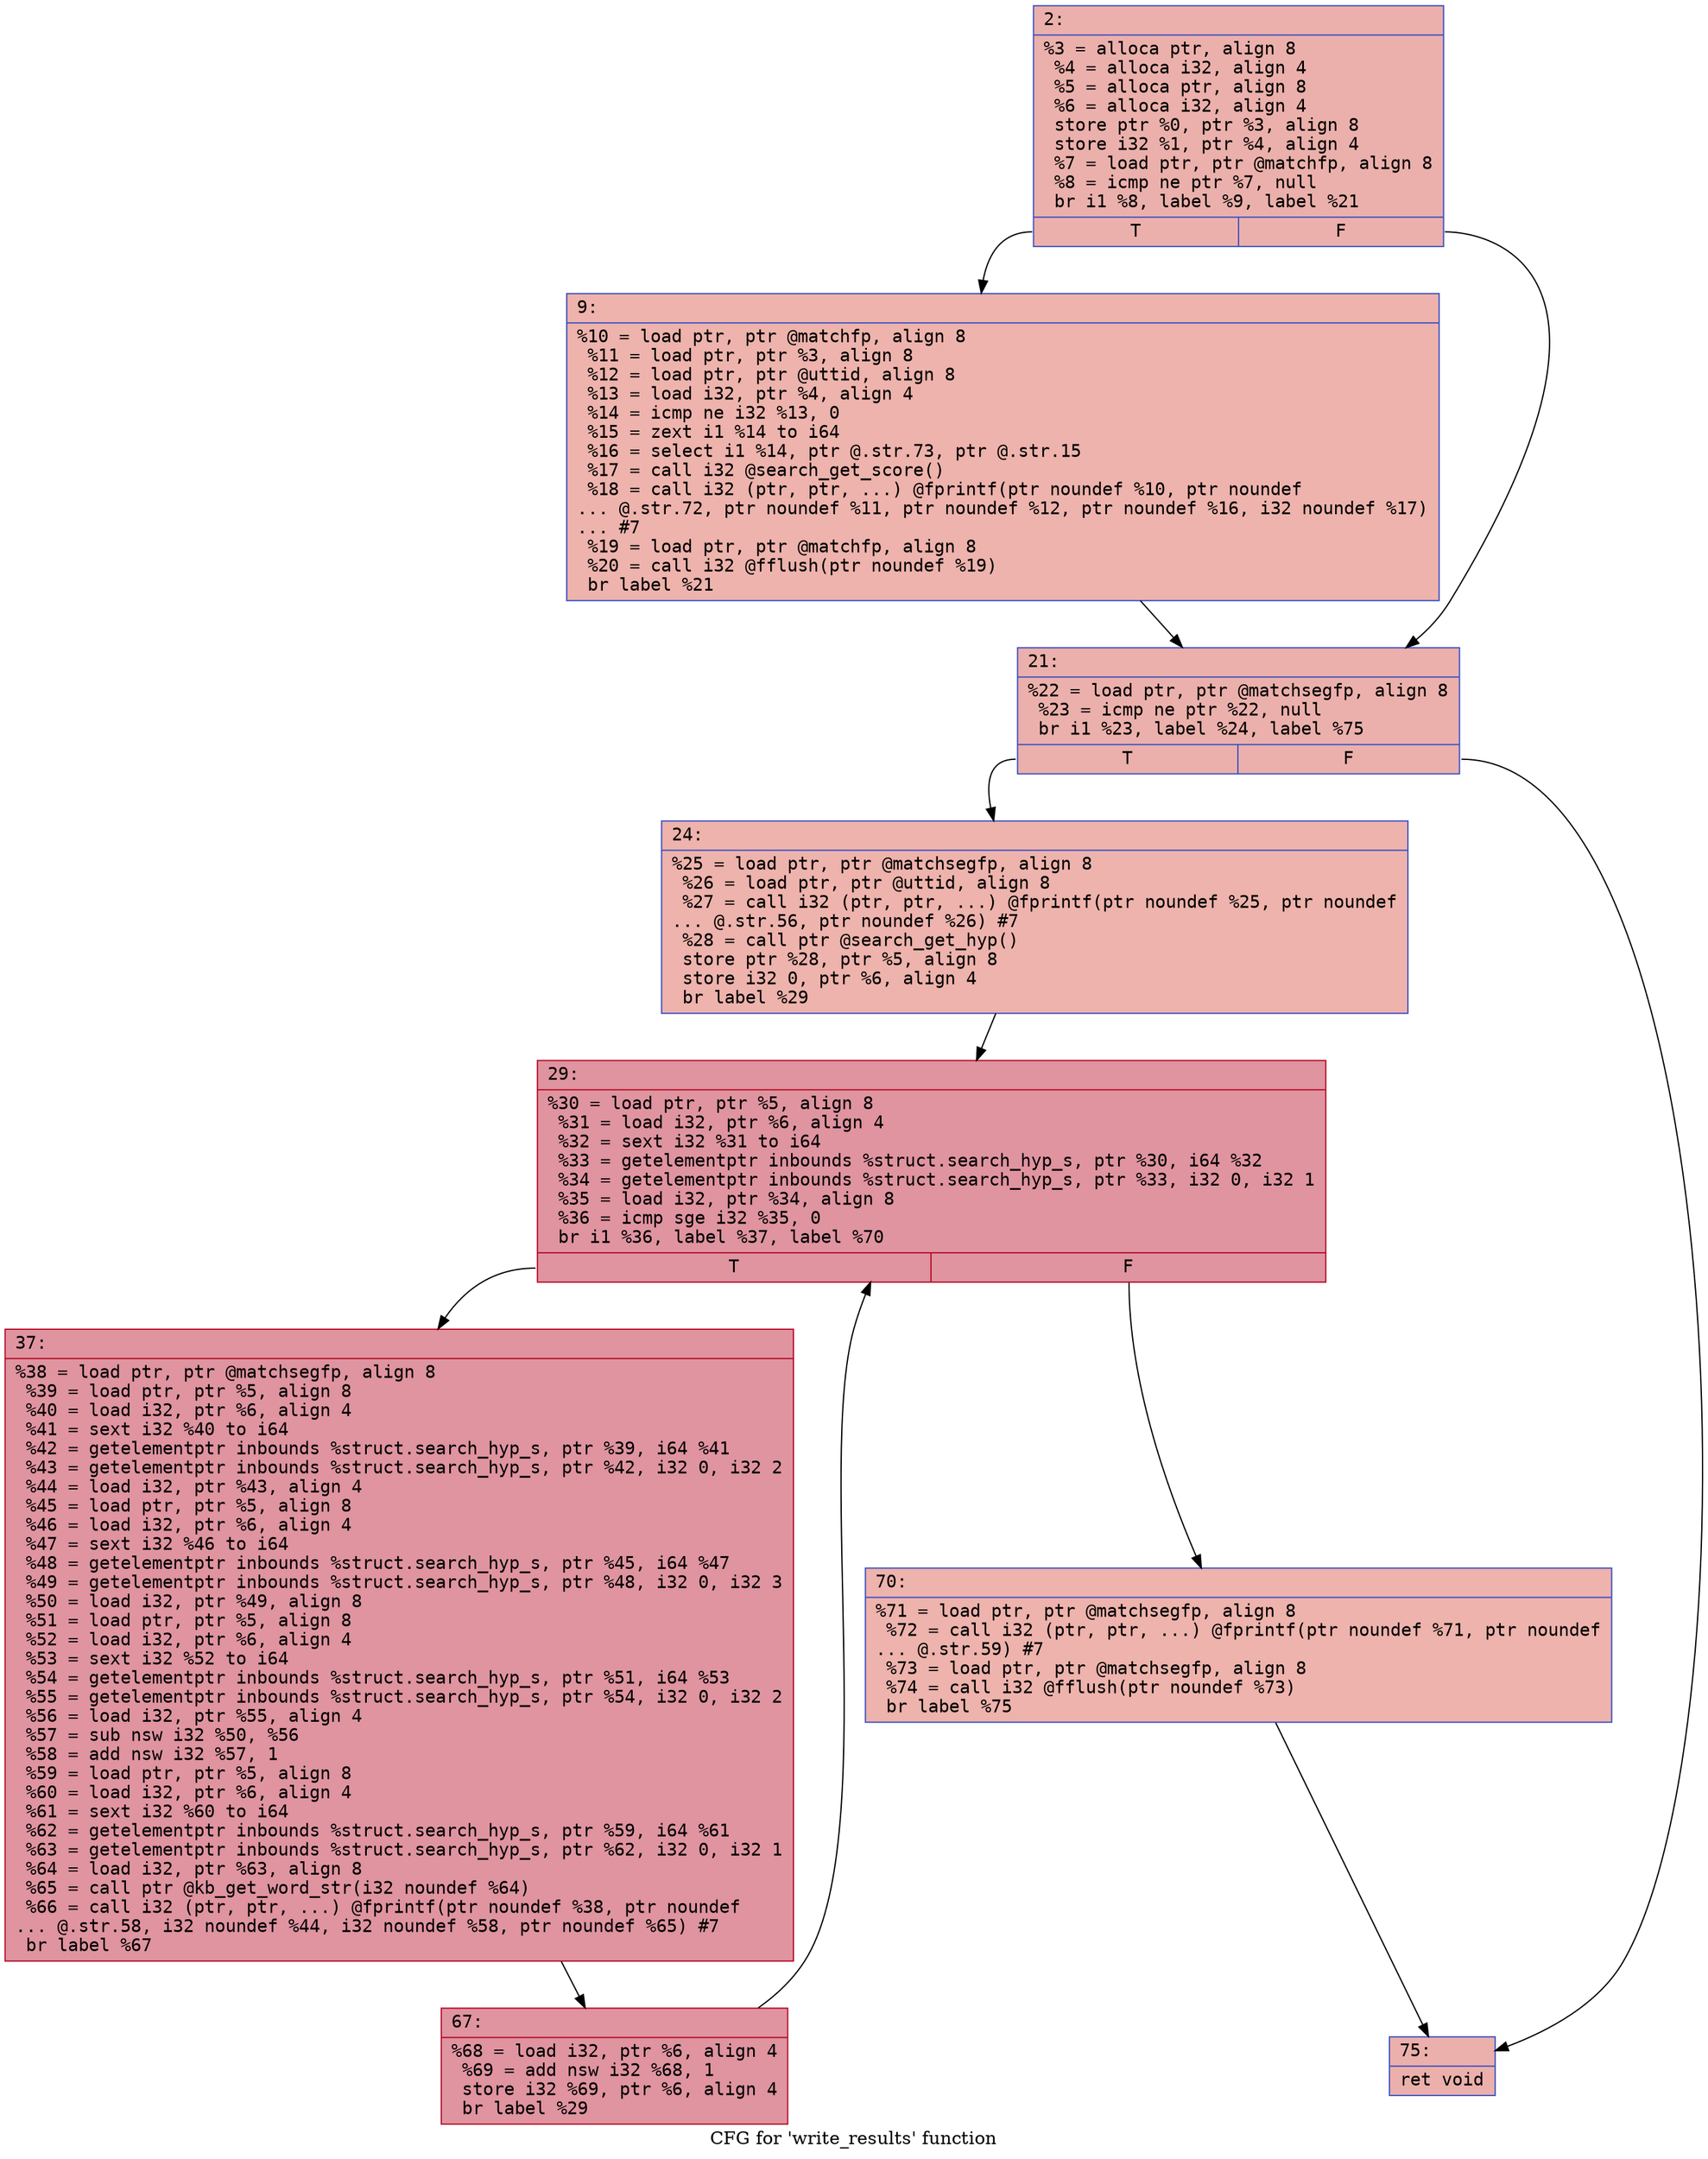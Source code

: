 digraph "CFG for 'write_results' function" {
	label="CFG for 'write_results' function";

	Node0x6000008a7480 [shape=record,color="#3d50c3ff", style=filled, fillcolor="#d24b4070" fontname="Courier",label="{2:\l|  %3 = alloca ptr, align 8\l  %4 = alloca i32, align 4\l  %5 = alloca ptr, align 8\l  %6 = alloca i32, align 4\l  store ptr %0, ptr %3, align 8\l  store i32 %1, ptr %4, align 4\l  %7 = load ptr, ptr @matchfp, align 8\l  %8 = icmp ne ptr %7, null\l  br i1 %8, label %9, label %21\l|{<s0>T|<s1>F}}"];
	Node0x6000008a7480:s0 -> Node0x6000008a74d0[tooltip="2 -> 9\nProbability 62.50%" ];
	Node0x6000008a7480:s1 -> Node0x6000008a7520[tooltip="2 -> 21\nProbability 37.50%" ];
	Node0x6000008a74d0 [shape=record,color="#3d50c3ff", style=filled, fillcolor="#d6524470" fontname="Courier",label="{9:\l|  %10 = load ptr, ptr @matchfp, align 8\l  %11 = load ptr, ptr %3, align 8\l  %12 = load ptr, ptr @uttid, align 8\l  %13 = load i32, ptr %4, align 4\l  %14 = icmp ne i32 %13, 0\l  %15 = zext i1 %14 to i64\l  %16 = select i1 %14, ptr @.str.73, ptr @.str.15\l  %17 = call i32 @search_get_score()\l  %18 = call i32 (ptr, ptr, ...) @fprintf(ptr noundef %10, ptr noundef\l... @.str.72, ptr noundef %11, ptr noundef %12, ptr noundef %16, i32 noundef %17)\l... #7\l  %19 = load ptr, ptr @matchfp, align 8\l  %20 = call i32 @fflush(ptr noundef %19)\l  br label %21\l}"];
	Node0x6000008a74d0 -> Node0x6000008a7520[tooltip="9 -> 21\nProbability 100.00%" ];
	Node0x6000008a7520 [shape=record,color="#3d50c3ff", style=filled, fillcolor="#d24b4070" fontname="Courier",label="{21:\l|  %22 = load ptr, ptr @matchsegfp, align 8\l  %23 = icmp ne ptr %22, null\l  br i1 %23, label %24, label %75\l|{<s0>T|<s1>F}}"];
	Node0x6000008a7520:s0 -> Node0x6000008a7570[tooltip="21 -> 24\nProbability 62.50%" ];
	Node0x6000008a7520:s1 -> Node0x6000008a7700[tooltip="21 -> 75\nProbability 37.50%" ];
	Node0x6000008a7570 [shape=record,color="#3d50c3ff", style=filled, fillcolor="#d6524470" fontname="Courier",label="{24:\l|  %25 = load ptr, ptr @matchsegfp, align 8\l  %26 = load ptr, ptr @uttid, align 8\l  %27 = call i32 (ptr, ptr, ...) @fprintf(ptr noundef %25, ptr noundef\l... @.str.56, ptr noundef %26) #7\l  %28 = call ptr @search_get_hyp()\l  store ptr %28, ptr %5, align 8\l  store i32 0, ptr %6, align 4\l  br label %29\l}"];
	Node0x6000008a7570 -> Node0x6000008a75c0[tooltip="24 -> 29\nProbability 100.00%" ];
	Node0x6000008a75c0 [shape=record,color="#b70d28ff", style=filled, fillcolor="#b70d2870" fontname="Courier",label="{29:\l|  %30 = load ptr, ptr %5, align 8\l  %31 = load i32, ptr %6, align 4\l  %32 = sext i32 %31 to i64\l  %33 = getelementptr inbounds %struct.search_hyp_s, ptr %30, i64 %32\l  %34 = getelementptr inbounds %struct.search_hyp_s, ptr %33, i32 0, i32 1\l  %35 = load i32, ptr %34, align 8\l  %36 = icmp sge i32 %35, 0\l  br i1 %36, label %37, label %70\l|{<s0>T|<s1>F}}"];
	Node0x6000008a75c0:s0 -> Node0x6000008a7610[tooltip="29 -> 37\nProbability 96.88%" ];
	Node0x6000008a75c0:s1 -> Node0x6000008a76b0[tooltip="29 -> 70\nProbability 3.12%" ];
	Node0x6000008a7610 [shape=record,color="#b70d28ff", style=filled, fillcolor="#b70d2870" fontname="Courier",label="{37:\l|  %38 = load ptr, ptr @matchsegfp, align 8\l  %39 = load ptr, ptr %5, align 8\l  %40 = load i32, ptr %6, align 4\l  %41 = sext i32 %40 to i64\l  %42 = getelementptr inbounds %struct.search_hyp_s, ptr %39, i64 %41\l  %43 = getelementptr inbounds %struct.search_hyp_s, ptr %42, i32 0, i32 2\l  %44 = load i32, ptr %43, align 4\l  %45 = load ptr, ptr %5, align 8\l  %46 = load i32, ptr %6, align 4\l  %47 = sext i32 %46 to i64\l  %48 = getelementptr inbounds %struct.search_hyp_s, ptr %45, i64 %47\l  %49 = getelementptr inbounds %struct.search_hyp_s, ptr %48, i32 0, i32 3\l  %50 = load i32, ptr %49, align 8\l  %51 = load ptr, ptr %5, align 8\l  %52 = load i32, ptr %6, align 4\l  %53 = sext i32 %52 to i64\l  %54 = getelementptr inbounds %struct.search_hyp_s, ptr %51, i64 %53\l  %55 = getelementptr inbounds %struct.search_hyp_s, ptr %54, i32 0, i32 2\l  %56 = load i32, ptr %55, align 4\l  %57 = sub nsw i32 %50, %56\l  %58 = add nsw i32 %57, 1\l  %59 = load ptr, ptr %5, align 8\l  %60 = load i32, ptr %6, align 4\l  %61 = sext i32 %60 to i64\l  %62 = getelementptr inbounds %struct.search_hyp_s, ptr %59, i64 %61\l  %63 = getelementptr inbounds %struct.search_hyp_s, ptr %62, i32 0, i32 1\l  %64 = load i32, ptr %63, align 8\l  %65 = call ptr @kb_get_word_str(i32 noundef %64)\l  %66 = call i32 (ptr, ptr, ...) @fprintf(ptr noundef %38, ptr noundef\l... @.str.58, i32 noundef %44, i32 noundef %58, ptr noundef %65) #7\l  br label %67\l}"];
	Node0x6000008a7610 -> Node0x6000008a7660[tooltip="37 -> 67\nProbability 100.00%" ];
	Node0x6000008a7660 [shape=record,color="#b70d28ff", style=filled, fillcolor="#b70d2870" fontname="Courier",label="{67:\l|  %68 = load i32, ptr %6, align 4\l  %69 = add nsw i32 %68, 1\l  store i32 %69, ptr %6, align 4\l  br label %29\l}"];
	Node0x6000008a7660 -> Node0x6000008a75c0[tooltip="67 -> 29\nProbability 100.00%" ];
	Node0x6000008a76b0 [shape=record,color="#3d50c3ff", style=filled, fillcolor="#d6524470" fontname="Courier",label="{70:\l|  %71 = load ptr, ptr @matchsegfp, align 8\l  %72 = call i32 (ptr, ptr, ...) @fprintf(ptr noundef %71, ptr noundef\l... @.str.59) #7\l  %73 = load ptr, ptr @matchsegfp, align 8\l  %74 = call i32 @fflush(ptr noundef %73)\l  br label %75\l}"];
	Node0x6000008a76b0 -> Node0x6000008a7700[tooltip="70 -> 75\nProbability 100.00%" ];
	Node0x6000008a7700 [shape=record,color="#3d50c3ff", style=filled, fillcolor="#d24b4070" fontname="Courier",label="{75:\l|  ret void\l}"];
}
